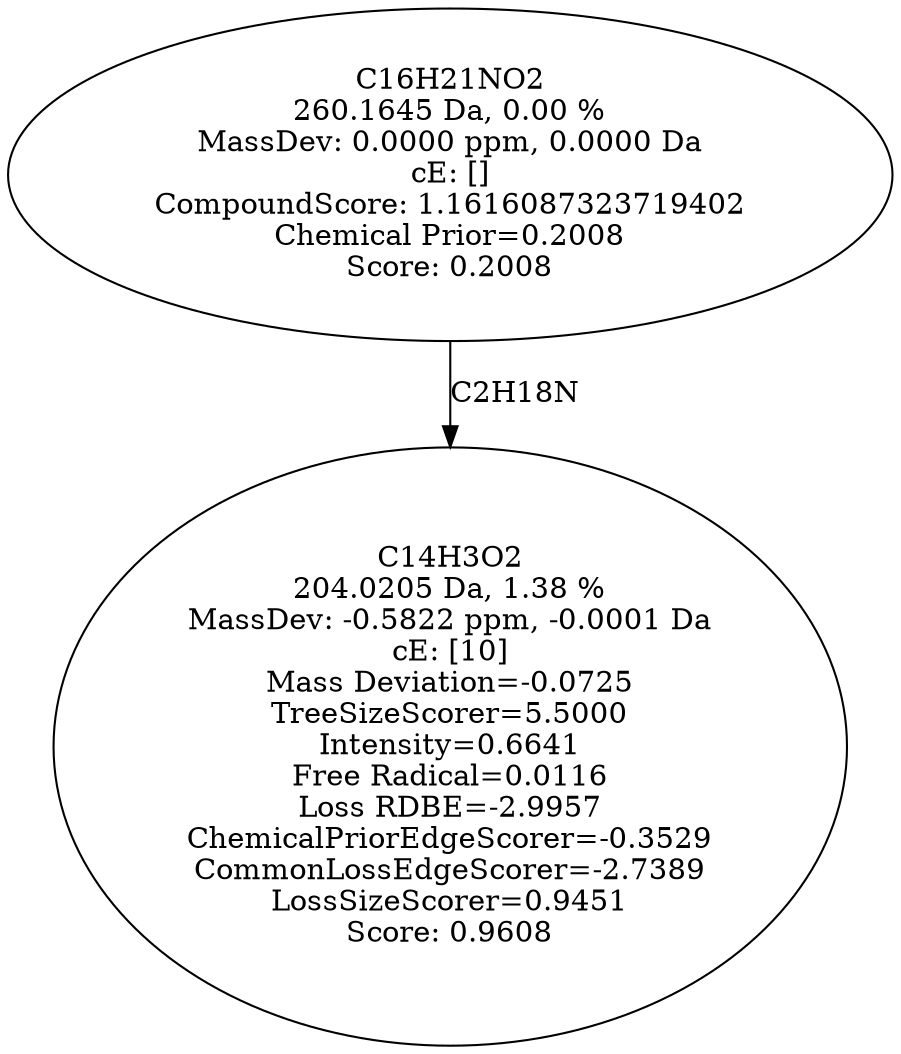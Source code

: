 strict digraph {
v1 [label="C14H3O2\n204.0205 Da, 1.38 %\nMassDev: -0.5822 ppm, -0.0001 Da\ncE: [10]\nMass Deviation=-0.0725\nTreeSizeScorer=5.5000\nIntensity=0.6641\nFree Radical=0.0116\nLoss RDBE=-2.9957\nChemicalPriorEdgeScorer=-0.3529\nCommonLossEdgeScorer=-2.7389\nLossSizeScorer=0.9451\nScore: 0.9608"];
v2 [label="C16H21NO2\n260.1645 Da, 0.00 %\nMassDev: 0.0000 ppm, 0.0000 Da\ncE: []\nCompoundScore: 1.1616087323719402\nChemical Prior=0.2008\nScore: 0.2008"];
v2 -> v1 [label="C2H18N"];
}